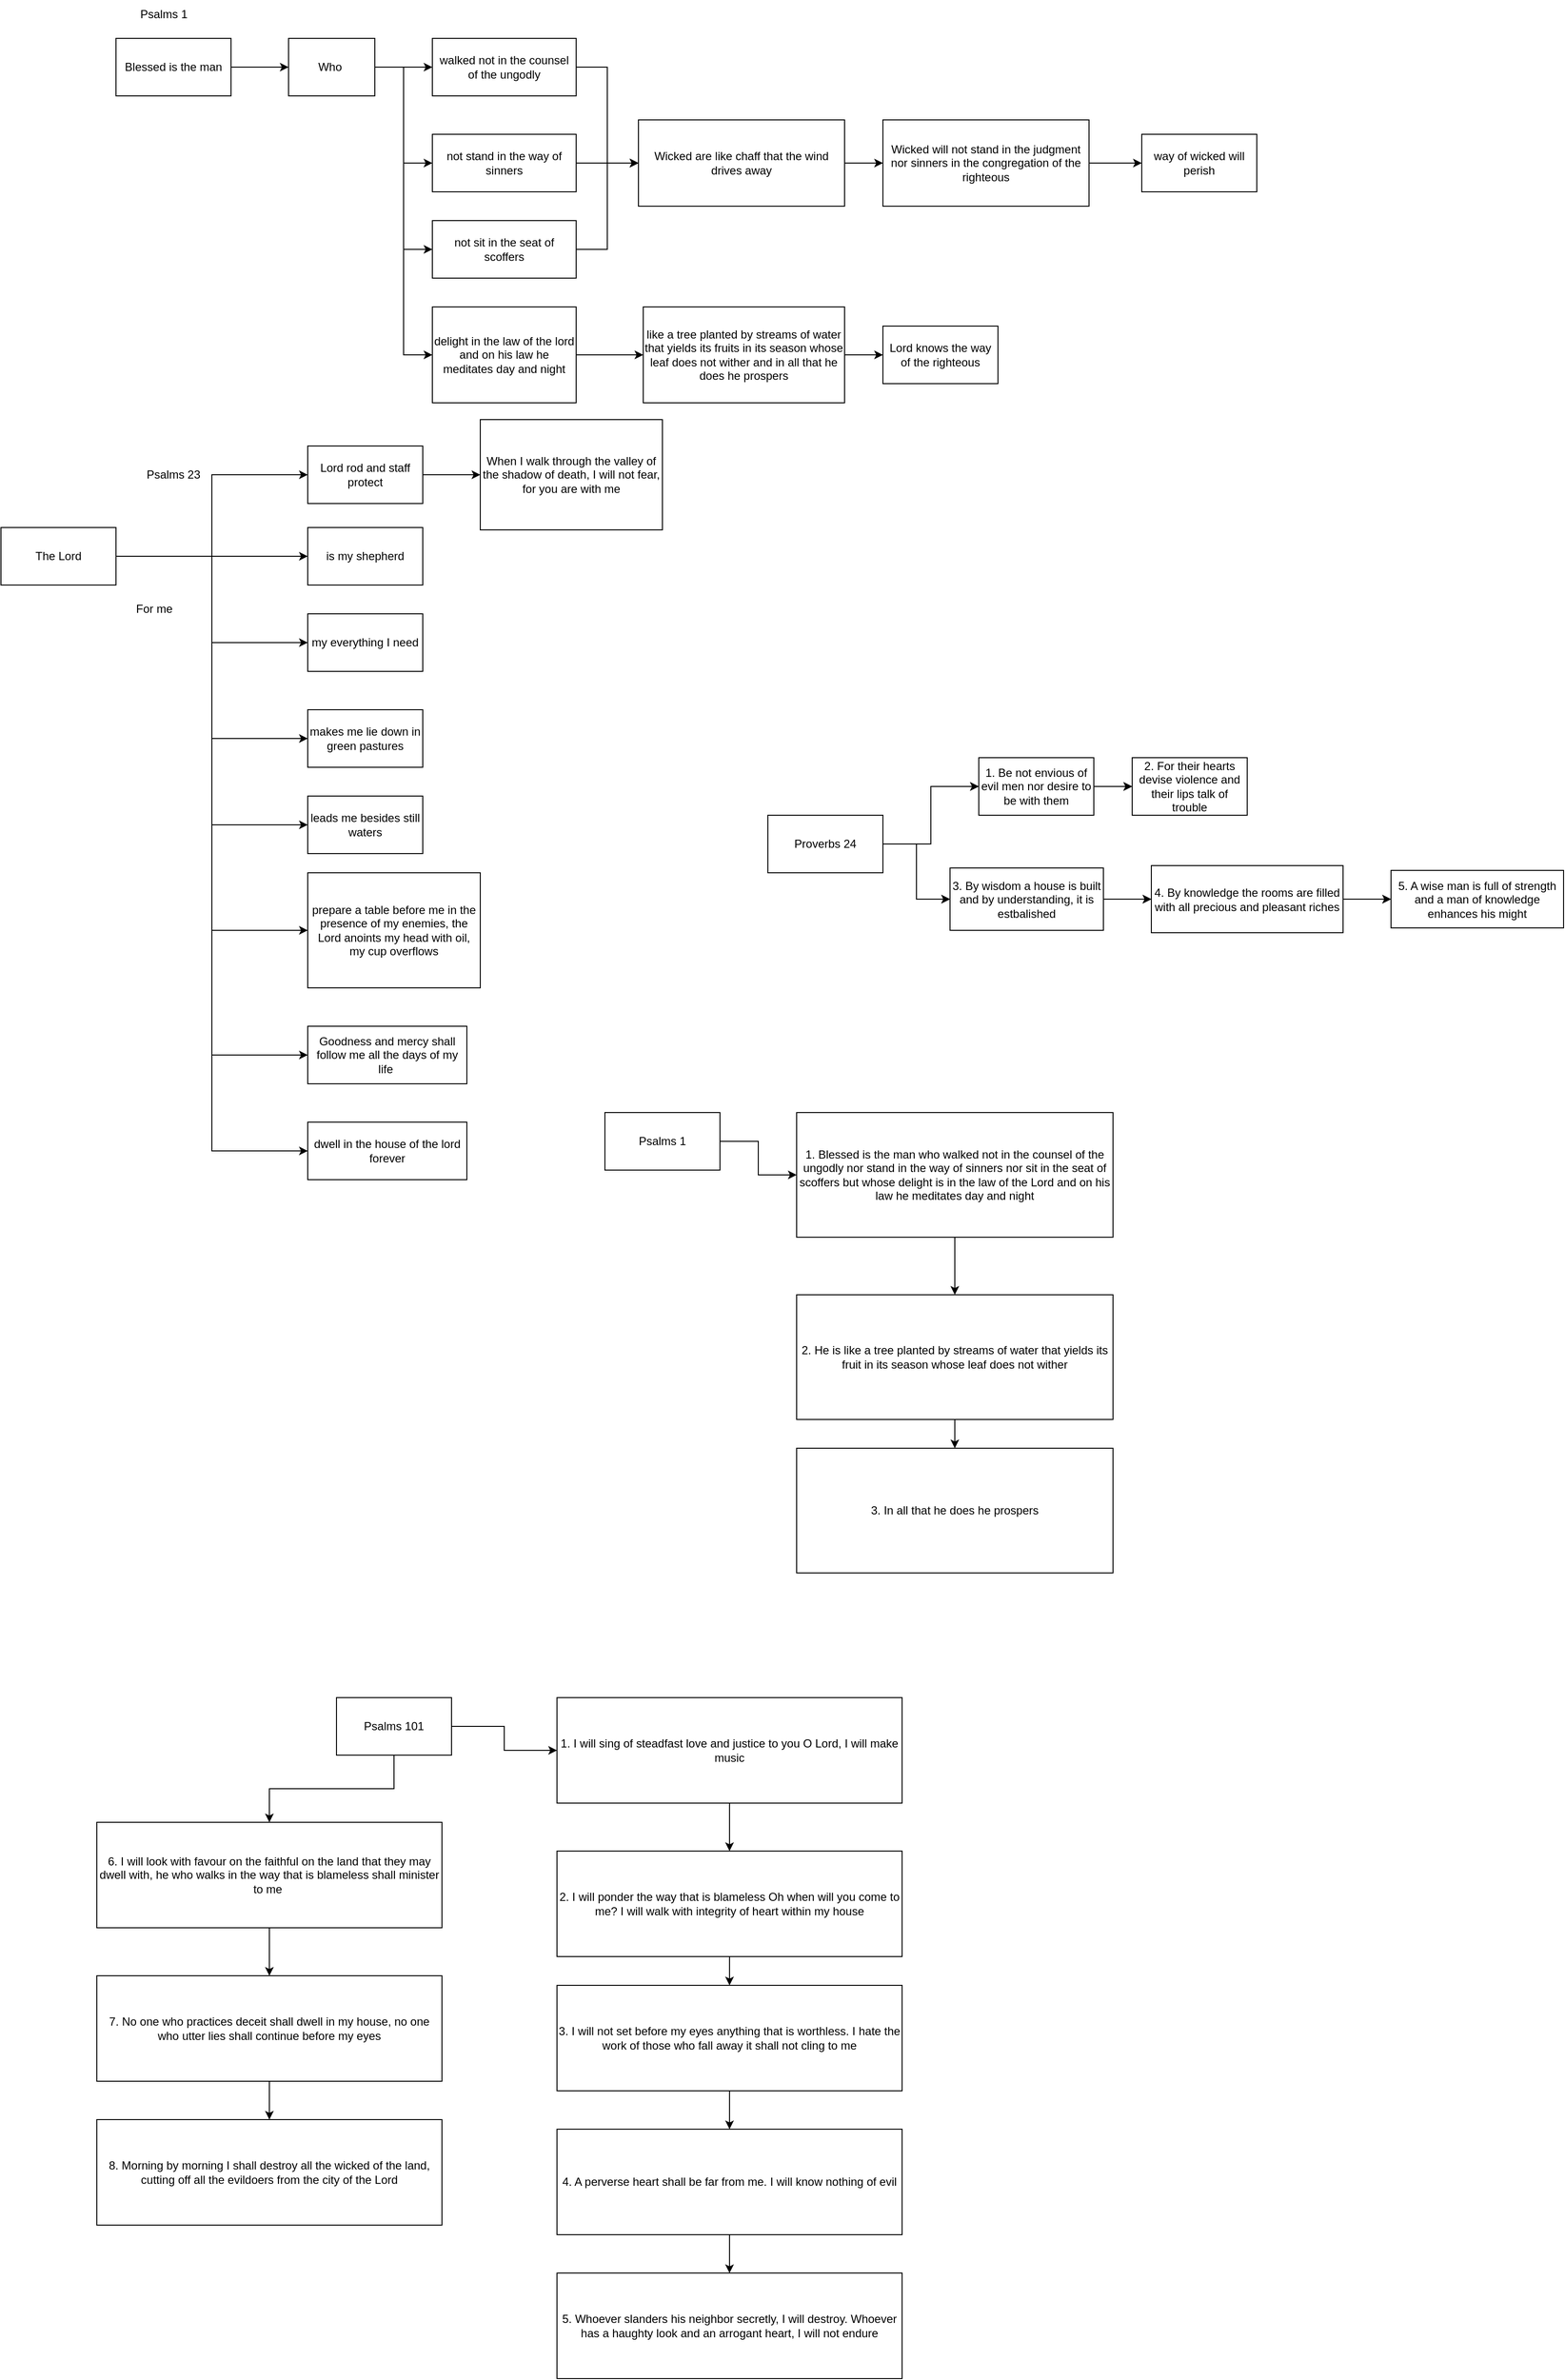 <mxfile version="24.6.5" type="github">
  <diagram name="Page-1" id="Yt8nRuSeN1MBQB41MqpO">
    <mxGraphModel dx="1096" dy="561" grid="1" gridSize="10" guides="1" tooltips="1" connect="1" arrows="1" fold="1" page="1" pageScale="1" pageWidth="827" pageHeight="1169" math="0" shadow="0">
      <root>
        <mxCell id="0" />
        <mxCell id="1" parent="0" />
        <mxCell id="XqUlQdDZhmHkDGUsW57x-1" style="edgeStyle=orthogonalEdgeStyle;rounded=0;orthogonalLoop=1;jettySize=auto;html=1;entryX=0;entryY=0.5;entryDx=0;entryDy=0;" parent="1" source="XqUlQdDZhmHkDGUsW57x-2" target="XqUlQdDZhmHkDGUsW57x-7" edge="1">
          <mxGeometry relative="1" as="geometry" />
        </mxCell>
        <mxCell id="XqUlQdDZhmHkDGUsW57x-2" value="Blessed is the man" style="rounded=0;whiteSpace=wrap;html=1;" parent="1" vertex="1">
          <mxGeometry x="130" y="120" width="120" height="60" as="geometry" />
        </mxCell>
        <mxCell id="XqUlQdDZhmHkDGUsW57x-3" style="edgeStyle=orthogonalEdgeStyle;rounded=0;orthogonalLoop=1;jettySize=auto;html=1;entryX=0;entryY=0.5;entryDx=0;entryDy=0;" parent="1" source="XqUlQdDZhmHkDGUsW57x-7" target="XqUlQdDZhmHkDGUsW57x-9" edge="1">
          <mxGeometry relative="1" as="geometry" />
        </mxCell>
        <mxCell id="XqUlQdDZhmHkDGUsW57x-4" style="edgeStyle=orthogonalEdgeStyle;rounded=0;orthogonalLoop=1;jettySize=auto;html=1;entryX=0;entryY=0.5;entryDx=0;entryDy=0;" parent="1" source="XqUlQdDZhmHkDGUsW57x-7" target="XqUlQdDZhmHkDGUsW57x-11" edge="1">
          <mxGeometry relative="1" as="geometry" />
        </mxCell>
        <mxCell id="XqUlQdDZhmHkDGUsW57x-5" style="edgeStyle=orthogonalEdgeStyle;rounded=0;orthogonalLoop=1;jettySize=auto;html=1;entryX=0;entryY=0.5;entryDx=0;entryDy=0;" parent="1" source="XqUlQdDZhmHkDGUsW57x-7" target="XqUlQdDZhmHkDGUsW57x-13" edge="1">
          <mxGeometry relative="1" as="geometry" />
        </mxCell>
        <mxCell id="XqUlQdDZhmHkDGUsW57x-6" style="edgeStyle=orthogonalEdgeStyle;rounded=0;orthogonalLoop=1;jettySize=auto;html=1;entryX=0;entryY=0.5;entryDx=0;entryDy=0;" parent="1" source="XqUlQdDZhmHkDGUsW57x-7" target="XqUlQdDZhmHkDGUsW57x-15" edge="1">
          <mxGeometry relative="1" as="geometry" />
        </mxCell>
        <mxCell id="XqUlQdDZhmHkDGUsW57x-7" value="Who&amp;nbsp;" style="rounded=0;whiteSpace=wrap;html=1;" parent="1" vertex="1">
          <mxGeometry x="310" y="120" width="90" height="60" as="geometry" />
        </mxCell>
        <mxCell id="XqUlQdDZhmHkDGUsW57x-8" style="edgeStyle=orthogonalEdgeStyle;rounded=0;orthogonalLoop=1;jettySize=auto;html=1;entryX=0;entryY=0.5;entryDx=0;entryDy=0;" parent="1" source="XqUlQdDZhmHkDGUsW57x-9" target="XqUlQdDZhmHkDGUsW57x-19" edge="1">
          <mxGeometry relative="1" as="geometry" />
        </mxCell>
        <mxCell id="XqUlQdDZhmHkDGUsW57x-9" value="walked not in the counsel of the ungodly" style="rounded=0;whiteSpace=wrap;html=1;" parent="1" vertex="1">
          <mxGeometry x="460" y="120" width="150" height="60" as="geometry" />
        </mxCell>
        <mxCell id="XqUlQdDZhmHkDGUsW57x-10" style="edgeStyle=orthogonalEdgeStyle;rounded=0;orthogonalLoop=1;jettySize=auto;html=1;entryX=0;entryY=0.5;entryDx=0;entryDy=0;" parent="1" source="XqUlQdDZhmHkDGUsW57x-11" target="XqUlQdDZhmHkDGUsW57x-19" edge="1">
          <mxGeometry relative="1" as="geometry" />
        </mxCell>
        <mxCell id="XqUlQdDZhmHkDGUsW57x-11" value="not stand in the way of sinners" style="rounded=0;whiteSpace=wrap;html=1;" parent="1" vertex="1">
          <mxGeometry x="460" y="220" width="150" height="60" as="geometry" />
        </mxCell>
        <mxCell id="XqUlQdDZhmHkDGUsW57x-12" style="edgeStyle=orthogonalEdgeStyle;rounded=0;orthogonalLoop=1;jettySize=auto;html=1;entryX=0;entryY=0.5;entryDx=0;entryDy=0;" parent="1" source="XqUlQdDZhmHkDGUsW57x-13" target="XqUlQdDZhmHkDGUsW57x-19" edge="1">
          <mxGeometry relative="1" as="geometry" />
        </mxCell>
        <mxCell id="XqUlQdDZhmHkDGUsW57x-13" value="not sit in the seat of scoffers" style="rounded=0;whiteSpace=wrap;html=1;" parent="1" vertex="1">
          <mxGeometry x="460" y="310" width="150" height="60" as="geometry" />
        </mxCell>
        <mxCell id="XqUlQdDZhmHkDGUsW57x-14" style="edgeStyle=orthogonalEdgeStyle;rounded=0;orthogonalLoop=1;jettySize=auto;html=1;entryX=0;entryY=0.5;entryDx=0;entryDy=0;" parent="1" source="XqUlQdDZhmHkDGUsW57x-15" target="XqUlQdDZhmHkDGUsW57x-17" edge="1">
          <mxGeometry relative="1" as="geometry" />
        </mxCell>
        <mxCell id="XqUlQdDZhmHkDGUsW57x-15" value="delight in the law of the lord and on his law he meditates day and night" style="rounded=0;whiteSpace=wrap;html=1;" parent="1" vertex="1">
          <mxGeometry x="460" y="400" width="150" height="100" as="geometry" />
        </mxCell>
        <mxCell id="XqUlQdDZhmHkDGUsW57x-16" style="edgeStyle=orthogonalEdgeStyle;rounded=0;orthogonalLoop=1;jettySize=auto;html=1;" parent="1" source="XqUlQdDZhmHkDGUsW57x-17" target="XqUlQdDZhmHkDGUsW57x-22" edge="1">
          <mxGeometry relative="1" as="geometry" />
        </mxCell>
        <mxCell id="XqUlQdDZhmHkDGUsW57x-17" value="like a tree planted by streams of water that yields its fruits in its season whose leaf does not wither and in all that he does he prospers" style="rounded=0;whiteSpace=wrap;html=1;" parent="1" vertex="1">
          <mxGeometry x="680" y="400" width="210" height="100" as="geometry" />
        </mxCell>
        <mxCell id="XqUlQdDZhmHkDGUsW57x-18" style="edgeStyle=orthogonalEdgeStyle;rounded=0;orthogonalLoop=1;jettySize=auto;html=1;entryX=0;entryY=0.5;entryDx=0;entryDy=0;" parent="1" source="XqUlQdDZhmHkDGUsW57x-19" target="XqUlQdDZhmHkDGUsW57x-21" edge="1">
          <mxGeometry relative="1" as="geometry" />
        </mxCell>
        <mxCell id="XqUlQdDZhmHkDGUsW57x-19" value="Wicked are like chaff that the wind drives away" style="rounded=0;whiteSpace=wrap;html=1;" parent="1" vertex="1">
          <mxGeometry x="675" y="205" width="215" height="90" as="geometry" />
        </mxCell>
        <mxCell id="XqUlQdDZhmHkDGUsW57x-20" style="edgeStyle=orthogonalEdgeStyle;rounded=0;orthogonalLoop=1;jettySize=auto;html=1;entryX=0;entryY=0.5;entryDx=0;entryDy=0;" parent="1" source="XqUlQdDZhmHkDGUsW57x-21" target="XqUlQdDZhmHkDGUsW57x-23" edge="1">
          <mxGeometry relative="1" as="geometry" />
        </mxCell>
        <mxCell id="XqUlQdDZhmHkDGUsW57x-21" value="Wicked will not stand in the judgment nor sinners in the congregation of the righteous" style="rounded=0;whiteSpace=wrap;html=1;" parent="1" vertex="1">
          <mxGeometry x="930" y="205" width="215" height="90" as="geometry" />
        </mxCell>
        <mxCell id="XqUlQdDZhmHkDGUsW57x-22" value="Lord knows the way of the righteous" style="rounded=0;whiteSpace=wrap;html=1;" parent="1" vertex="1">
          <mxGeometry x="930" y="420" width="120" height="60" as="geometry" />
        </mxCell>
        <mxCell id="XqUlQdDZhmHkDGUsW57x-23" value="way of wicked will perish" style="rounded=0;whiteSpace=wrap;html=1;" parent="1" vertex="1">
          <mxGeometry x="1200" y="220" width="120" height="60" as="geometry" />
        </mxCell>
        <mxCell id="sQagsXNtBHyBRIGIXRh2-10" style="edgeStyle=orthogonalEdgeStyle;rounded=0;orthogonalLoop=1;jettySize=auto;html=1;entryX=0;entryY=0.5;entryDx=0;entryDy=0;" parent="1" source="sQagsXNtBHyBRIGIXRh2-1" target="sQagsXNtBHyBRIGIXRh2-8" edge="1">
          <mxGeometry relative="1" as="geometry" />
        </mxCell>
        <mxCell id="sQagsXNtBHyBRIGIXRh2-16" style="edgeStyle=orthogonalEdgeStyle;rounded=0;orthogonalLoop=1;jettySize=auto;html=1;entryX=0;entryY=0.5;entryDx=0;entryDy=0;" parent="1" source="sQagsXNtBHyBRIGIXRh2-1" target="sQagsXNtBHyBRIGIXRh2-4" edge="1">
          <mxGeometry relative="1" as="geometry" />
        </mxCell>
        <mxCell id="sQagsXNtBHyBRIGIXRh2-17" style="edgeStyle=orthogonalEdgeStyle;rounded=0;orthogonalLoop=1;jettySize=auto;html=1;entryX=0;entryY=0.5;entryDx=0;entryDy=0;" parent="1" source="sQagsXNtBHyBRIGIXRh2-1" target="sQagsXNtBHyBRIGIXRh2-5" edge="1">
          <mxGeometry relative="1" as="geometry" />
        </mxCell>
        <mxCell id="sQagsXNtBHyBRIGIXRh2-18" style="edgeStyle=orthogonalEdgeStyle;rounded=0;orthogonalLoop=1;jettySize=auto;html=1;entryX=0;entryY=0.5;entryDx=0;entryDy=0;" parent="1" source="sQagsXNtBHyBRIGIXRh2-1" target="sQagsXNtBHyBRIGIXRh2-6" edge="1">
          <mxGeometry relative="1" as="geometry" />
        </mxCell>
        <mxCell id="sQagsXNtBHyBRIGIXRh2-19" style="edgeStyle=orthogonalEdgeStyle;rounded=0;orthogonalLoop=1;jettySize=auto;html=1;entryX=0;entryY=0.5;entryDx=0;entryDy=0;" parent="1" source="sQagsXNtBHyBRIGIXRh2-1" target="sQagsXNtBHyBRIGIXRh2-7" edge="1">
          <mxGeometry relative="1" as="geometry" />
        </mxCell>
        <mxCell id="sQagsXNtBHyBRIGIXRh2-20" style="edgeStyle=orthogonalEdgeStyle;rounded=0;orthogonalLoop=1;jettySize=auto;html=1;entryX=0;entryY=0.5;entryDx=0;entryDy=0;" parent="1" source="sQagsXNtBHyBRIGIXRh2-1" target="sQagsXNtBHyBRIGIXRh2-11" edge="1">
          <mxGeometry relative="1" as="geometry" />
        </mxCell>
        <mxCell id="sQagsXNtBHyBRIGIXRh2-21" style="edgeStyle=orthogonalEdgeStyle;rounded=0;orthogonalLoop=1;jettySize=auto;html=1;entryX=0;entryY=0.5;entryDx=0;entryDy=0;" parent="1" source="sQagsXNtBHyBRIGIXRh2-1" target="sQagsXNtBHyBRIGIXRh2-13" edge="1">
          <mxGeometry relative="1" as="geometry" />
        </mxCell>
        <mxCell id="sQagsXNtBHyBRIGIXRh2-22" style="edgeStyle=orthogonalEdgeStyle;rounded=0;orthogonalLoop=1;jettySize=auto;html=1;entryX=0;entryY=0.5;entryDx=0;entryDy=0;" parent="1" source="sQagsXNtBHyBRIGIXRh2-1" target="sQagsXNtBHyBRIGIXRh2-14" edge="1">
          <mxGeometry relative="1" as="geometry" />
        </mxCell>
        <mxCell id="sQagsXNtBHyBRIGIXRh2-1" value="The Lord" style="rounded=0;whiteSpace=wrap;html=1;" parent="1" vertex="1">
          <mxGeometry x="10" y="630" width="120" height="60" as="geometry" />
        </mxCell>
        <mxCell id="sQagsXNtBHyBRIGIXRh2-2" value="Psalms 1" style="text;html=1;align=center;verticalAlign=middle;whiteSpace=wrap;rounded=0;" parent="1" vertex="1">
          <mxGeometry x="150" y="80" width="60" height="30" as="geometry" />
        </mxCell>
        <mxCell id="sQagsXNtBHyBRIGIXRh2-3" value="Psalms 23" style="text;html=1;align=center;verticalAlign=middle;whiteSpace=wrap;rounded=0;" parent="1" vertex="1">
          <mxGeometry x="160" y="560" width="60" height="30" as="geometry" />
        </mxCell>
        <mxCell id="sQagsXNtBHyBRIGIXRh2-4" value="is my shepherd" style="rounded=0;whiteSpace=wrap;html=1;" parent="1" vertex="1">
          <mxGeometry x="330" y="630" width="120" height="60" as="geometry" />
        </mxCell>
        <mxCell id="sQagsXNtBHyBRIGIXRh2-5" value="my everything I need" style="rounded=0;whiteSpace=wrap;html=1;" parent="1" vertex="1">
          <mxGeometry x="330" y="720" width="120" height="60" as="geometry" />
        </mxCell>
        <mxCell id="sQagsXNtBHyBRIGIXRh2-6" value="makes me lie down in green pastures" style="rounded=0;whiteSpace=wrap;html=1;" parent="1" vertex="1">
          <mxGeometry x="330" y="820" width="120" height="60" as="geometry" />
        </mxCell>
        <mxCell id="sQagsXNtBHyBRIGIXRh2-7" value="leads me besides still waters" style="rounded=0;whiteSpace=wrap;html=1;" parent="1" vertex="1">
          <mxGeometry x="330" y="910" width="120" height="60" as="geometry" />
        </mxCell>
        <mxCell id="sQagsXNtBHyBRIGIXRh2-15" style="edgeStyle=orthogonalEdgeStyle;rounded=0;orthogonalLoop=1;jettySize=auto;html=1;" parent="1" source="sQagsXNtBHyBRIGIXRh2-8" target="sQagsXNtBHyBRIGIXRh2-9" edge="1">
          <mxGeometry relative="1" as="geometry" />
        </mxCell>
        <mxCell id="sQagsXNtBHyBRIGIXRh2-8" value="Lord rod and staff protect" style="rounded=0;whiteSpace=wrap;html=1;" parent="1" vertex="1">
          <mxGeometry x="330" y="545" width="120" height="60" as="geometry" />
        </mxCell>
        <mxCell id="sQagsXNtBHyBRIGIXRh2-9" value="When I walk through the valley of the shadow of death, I will not fear, for you are with me" style="rounded=0;whiteSpace=wrap;html=1;" parent="1" vertex="1">
          <mxGeometry x="510" y="517.5" width="190" height="115" as="geometry" />
        </mxCell>
        <mxCell id="sQagsXNtBHyBRIGIXRh2-11" value="prepare a table before me in the presence of my enemies, the Lord anoints my head with oil, my cup overflows" style="rounded=0;whiteSpace=wrap;html=1;" parent="1" vertex="1">
          <mxGeometry x="330" y="990" width="180" height="120" as="geometry" />
        </mxCell>
        <mxCell id="sQagsXNtBHyBRIGIXRh2-13" value="Goodness and mercy shall follow me all the days of my life&amp;nbsp;" style="rounded=0;whiteSpace=wrap;html=1;" parent="1" vertex="1">
          <mxGeometry x="330" y="1150" width="166" height="60" as="geometry" />
        </mxCell>
        <mxCell id="sQagsXNtBHyBRIGIXRh2-14" value="dwell in the house of the lord forever" style="rounded=0;whiteSpace=wrap;html=1;" parent="1" vertex="1">
          <mxGeometry x="330" y="1250" width="166" height="60" as="geometry" />
        </mxCell>
        <mxCell id="sQagsXNtBHyBRIGIXRh2-24" value="For me" style="text;html=1;align=center;verticalAlign=middle;whiteSpace=wrap;rounded=0;" parent="1" vertex="1">
          <mxGeometry x="140" y="700" width="60" height="30" as="geometry" />
        </mxCell>
        <mxCell id="0zMp9AifSCuBAD5S9LqY-5" style="edgeStyle=orthogonalEdgeStyle;rounded=0;orthogonalLoop=1;jettySize=auto;html=1;" parent="1" source="0zMp9AifSCuBAD5S9LqY-1" target="0zMp9AifSCuBAD5S9LqY-2" edge="1">
          <mxGeometry relative="1" as="geometry" />
        </mxCell>
        <mxCell id="0zMp9AifSCuBAD5S9LqY-1" value="Psalms 1" style="rounded=0;whiteSpace=wrap;html=1;" parent="1" vertex="1">
          <mxGeometry x="640" y="1240" width="120" height="60" as="geometry" />
        </mxCell>
        <mxCell id="0zMp9AifSCuBAD5S9LqY-6" style="edgeStyle=orthogonalEdgeStyle;rounded=0;orthogonalLoop=1;jettySize=auto;html=1;" parent="1" source="0zMp9AifSCuBAD5S9LqY-2" target="0zMp9AifSCuBAD5S9LqY-3" edge="1">
          <mxGeometry relative="1" as="geometry" />
        </mxCell>
        <mxCell id="0zMp9AifSCuBAD5S9LqY-2" value="1. Blessed is the man who walked not in the counsel of the ungodly nor stand in the way of sinners nor sit in the seat of scoffers but whose delight is in the law of the Lord and on his law he meditates day and night" style="rounded=0;whiteSpace=wrap;html=1;" parent="1" vertex="1">
          <mxGeometry x="840" y="1240" width="330" height="130" as="geometry" />
        </mxCell>
        <mxCell id="0zMp9AifSCuBAD5S9LqY-7" style="edgeStyle=orthogonalEdgeStyle;rounded=0;orthogonalLoop=1;jettySize=auto;html=1;entryX=0.5;entryY=0;entryDx=0;entryDy=0;" parent="1" source="0zMp9AifSCuBAD5S9LqY-3" target="0zMp9AifSCuBAD5S9LqY-4" edge="1">
          <mxGeometry relative="1" as="geometry" />
        </mxCell>
        <mxCell id="0zMp9AifSCuBAD5S9LqY-3" value="2. He is like a tree planted by streams of water that yields its fruit in its season whose leaf does not wither" style="rounded=0;whiteSpace=wrap;html=1;" parent="1" vertex="1">
          <mxGeometry x="840" y="1430" width="330" height="130" as="geometry" />
        </mxCell>
        <mxCell id="0zMp9AifSCuBAD5S9LqY-4" value="3. In all that he does he prospers" style="rounded=0;whiteSpace=wrap;html=1;" parent="1" vertex="1">
          <mxGeometry x="840" y="1590" width="330" height="130" as="geometry" />
        </mxCell>
        <mxCell id="Rtc9xolQifaJStnuledt-7" style="edgeStyle=orthogonalEdgeStyle;rounded=0;orthogonalLoop=1;jettySize=auto;html=1;entryX=0;entryY=0.5;entryDx=0;entryDy=0;" parent="1" source="Rtc9xolQifaJStnuledt-1" target="Rtc9xolQifaJStnuledt-2" edge="1">
          <mxGeometry relative="1" as="geometry" />
        </mxCell>
        <mxCell id="Rtc9xolQifaJStnuledt-9" style="edgeStyle=orthogonalEdgeStyle;rounded=0;orthogonalLoop=1;jettySize=auto;html=1;entryX=0;entryY=0.5;entryDx=0;entryDy=0;" parent="1" source="Rtc9xolQifaJStnuledt-1" target="Rtc9xolQifaJStnuledt-4" edge="1">
          <mxGeometry relative="1" as="geometry" />
        </mxCell>
        <mxCell id="Rtc9xolQifaJStnuledt-1" value="Proverbs 24" style="rounded=0;whiteSpace=wrap;html=1;" parent="1" vertex="1">
          <mxGeometry x="810" y="930" width="120" height="60" as="geometry" />
        </mxCell>
        <mxCell id="Rtc9xolQifaJStnuledt-8" style="edgeStyle=orthogonalEdgeStyle;rounded=0;orthogonalLoop=1;jettySize=auto;html=1;" parent="1" source="Rtc9xolQifaJStnuledt-2" target="Rtc9xolQifaJStnuledt-3" edge="1">
          <mxGeometry relative="1" as="geometry" />
        </mxCell>
        <mxCell id="Rtc9xolQifaJStnuledt-2" value="1. Be not envious of evil men nor desire to be with them" style="rounded=0;whiteSpace=wrap;html=1;" parent="1" vertex="1">
          <mxGeometry x="1030" y="870" width="120" height="60" as="geometry" />
        </mxCell>
        <mxCell id="Rtc9xolQifaJStnuledt-3" value="2. For their hearts devise violence and their lips talk of trouble" style="rounded=0;whiteSpace=wrap;html=1;" parent="1" vertex="1">
          <mxGeometry x="1190" y="870" width="120" height="60" as="geometry" />
        </mxCell>
        <mxCell id="Rtc9xolQifaJStnuledt-10" style="edgeStyle=orthogonalEdgeStyle;rounded=0;orthogonalLoop=1;jettySize=auto;html=1;" parent="1" source="Rtc9xolQifaJStnuledt-4" target="Rtc9xolQifaJStnuledt-5" edge="1">
          <mxGeometry relative="1" as="geometry" />
        </mxCell>
        <mxCell id="Rtc9xolQifaJStnuledt-4" value="3. By wisdom a house is built and by understanding, it is estbalished" style="rounded=0;whiteSpace=wrap;html=1;" parent="1" vertex="1">
          <mxGeometry x="1000" y="985" width="160" height="65" as="geometry" />
        </mxCell>
        <mxCell id="Rtc9xolQifaJStnuledt-11" style="edgeStyle=orthogonalEdgeStyle;rounded=0;orthogonalLoop=1;jettySize=auto;html=1;entryX=0;entryY=0.5;entryDx=0;entryDy=0;" parent="1" source="Rtc9xolQifaJStnuledt-5" target="Rtc9xolQifaJStnuledt-6" edge="1">
          <mxGeometry relative="1" as="geometry" />
        </mxCell>
        <mxCell id="Rtc9xolQifaJStnuledt-5" value="4. By knowledge the rooms are filled with all precious and pleasant riches" style="rounded=0;whiteSpace=wrap;html=1;" parent="1" vertex="1">
          <mxGeometry x="1210" y="982.5" width="200" height="70" as="geometry" />
        </mxCell>
        <mxCell id="Rtc9xolQifaJStnuledt-6" value="5. A wise man is full of strength and a man of knowledge enhances his might" style="rounded=0;whiteSpace=wrap;html=1;" parent="1" vertex="1">
          <mxGeometry x="1460" y="987.5" width="180" height="60" as="geometry" />
        </mxCell>
        <mxCell id="s3U2sGRBht4TqHa3pAtl-1" style="edgeStyle=orthogonalEdgeStyle;rounded=0;orthogonalLoop=1;jettySize=auto;html=1;entryX=0;entryY=0.5;entryDx=0;entryDy=0;" parent="1" source="s3U2sGRBht4TqHa3pAtl-3" target="s3U2sGRBht4TqHa3pAtl-5" edge="1">
          <mxGeometry relative="1" as="geometry" />
        </mxCell>
        <mxCell id="s3U2sGRBht4TqHa3pAtl-2" style="edgeStyle=orthogonalEdgeStyle;rounded=0;orthogonalLoop=1;jettySize=auto;html=1;entryX=0;entryY=0.5;entryDx=0;entryDy=0;" parent="1" source="s3U2sGRBht4TqHa3pAtl-3" target="s3U2sGRBht4TqHa3pAtl-8" edge="1">
          <mxGeometry relative="1" as="geometry" />
        </mxCell>
        <mxCell id="s3U2sGRBht4TqHa3pAtl-3" value="Proverbs 24" style="rounded=0;whiteSpace=wrap;html=1;" parent="1" vertex="1">
          <mxGeometry x="810" y="930" width="120" height="60" as="geometry" />
        </mxCell>
        <mxCell id="s3U2sGRBht4TqHa3pAtl-4" style="edgeStyle=orthogonalEdgeStyle;rounded=0;orthogonalLoop=1;jettySize=auto;html=1;" parent="1" source="s3U2sGRBht4TqHa3pAtl-5" target="s3U2sGRBht4TqHa3pAtl-6" edge="1">
          <mxGeometry relative="1" as="geometry" />
        </mxCell>
        <mxCell id="s3U2sGRBht4TqHa3pAtl-5" value="1. Be not envious of evil men nor desire to be with them" style="rounded=0;whiteSpace=wrap;html=1;" parent="1" vertex="1">
          <mxGeometry x="1030" y="870" width="120" height="60" as="geometry" />
        </mxCell>
        <mxCell id="s3U2sGRBht4TqHa3pAtl-6" value="2. For their hearts devise violence and their lips talk of trouble" style="rounded=0;whiteSpace=wrap;html=1;" parent="1" vertex="1">
          <mxGeometry x="1190" y="870" width="120" height="60" as="geometry" />
        </mxCell>
        <mxCell id="s3U2sGRBht4TqHa3pAtl-7" style="edgeStyle=orthogonalEdgeStyle;rounded=0;orthogonalLoop=1;jettySize=auto;html=1;" parent="1" source="s3U2sGRBht4TqHa3pAtl-8" target="s3U2sGRBht4TqHa3pAtl-10" edge="1">
          <mxGeometry relative="1" as="geometry" />
        </mxCell>
        <mxCell id="s3U2sGRBht4TqHa3pAtl-8" value="3. By wisdom a house is built and by understanding, it is estbalished" style="rounded=0;whiteSpace=wrap;html=1;" parent="1" vertex="1">
          <mxGeometry x="1000" y="985" width="160" height="65" as="geometry" />
        </mxCell>
        <mxCell id="s3U2sGRBht4TqHa3pAtl-9" style="edgeStyle=orthogonalEdgeStyle;rounded=0;orthogonalLoop=1;jettySize=auto;html=1;entryX=0;entryY=0.5;entryDx=0;entryDy=0;" parent="1" source="s3U2sGRBht4TqHa3pAtl-10" target="s3U2sGRBht4TqHa3pAtl-11" edge="1">
          <mxGeometry relative="1" as="geometry" />
        </mxCell>
        <mxCell id="s3U2sGRBht4TqHa3pAtl-10" value="4. By knowledge the rooms are filled with all precious and pleasant riches" style="rounded=0;whiteSpace=wrap;html=1;" parent="1" vertex="1">
          <mxGeometry x="1210" y="982.5" width="200" height="70" as="geometry" />
        </mxCell>
        <mxCell id="s3U2sGRBht4TqHa3pAtl-11" value="5. A wise man is full of strength and a man of knowledge enhances his might" style="rounded=0;whiteSpace=wrap;html=1;" parent="1" vertex="1">
          <mxGeometry x="1460" y="987.5" width="180" height="60" as="geometry" />
        </mxCell>
        <mxCell id="0FVXe4cKeMs9D_usokHY-10" style="edgeStyle=orthogonalEdgeStyle;rounded=0;orthogonalLoop=1;jettySize=auto;html=1;entryX=0;entryY=0.5;entryDx=0;entryDy=0;" edge="1" parent="1" source="0FVXe4cKeMs9D_usokHY-1" target="0FVXe4cKeMs9D_usokHY-2">
          <mxGeometry relative="1" as="geometry" />
        </mxCell>
        <mxCell id="0FVXe4cKeMs9D_usokHY-16" style="edgeStyle=orthogonalEdgeStyle;rounded=0;orthogonalLoop=1;jettySize=auto;html=1;" edge="1" parent="1" source="0FVXe4cKeMs9D_usokHY-1" target="0FVXe4cKeMs9D_usokHY-7">
          <mxGeometry relative="1" as="geometry" />
        </mxCell>
        <mxCell id="0FVXe4cKeMs9D_usokHY-1" value="Psalms 101" style="rounded=0;whiteSpace=wrap;html=1;" vertex="1" parent="1">
          <mxGeometry x="360" y="1850" width="120" height="60" as="geometry" />
        </mxCell>
        <mxCell id="0FVXe4cKeMs9D_usokHY-11" style="edgeStyle=orthogonalEdgeStyle;rounded=0;orthogonalLoop=1;jettySize=auto;html=1;" edge="1" parent="1" source="0FVXe4cKeMs9D_usokHY-2" target="0FVXe4cKeMs9D_usokHY-3">
          <mxGeometry relative="1" as="geometry" />
        </mxCell>
        <mxCell id="0FVXe4cKeMs9D_usokHY-2" value="1. I will sing of steadfast love and justice to you O Lord, I will make music" style="rounded=0;whiteSpace=wrap;html=1;" vertex="1" parent="1">
          <mxGeometry x="590" y="1850" width="360" height="110" as="geometry" />
        </mxCell>
        <mxCell id="0FVXe4cKeMs9D_usokHY-12" style="edgeStyle=orthogonalEdgeStyle;rounded=0;orthogonalLoop=1;jettySize=auto;html=1;" edge="1" parent="1" source="0FVXe4cKeMs9D_usokHY-3" target="0FVXe4cKeMs9D_usokHY-4">
          <mxGeometry relative="1" as="geometry" />
        </mxCell>
        <mxCell id="0FVXe4cKeMs9D_usokHY-3" value="2. I will ponder the way that is blameless Oh when will you come to me? I will walk with integrity of heart within my house" style="rounded=0;whiteSpace=wrap;html=1;" vertex="1" parent="1">
          <mxGeometry x="590" y="2010" width="360" height="110" as="geometry" />
        </mxCell>
        <mxCell id="0FVXe4cKeMs9D_usokHY-13" style="edgeStyle=orthogonalEdgeStyle;rounded=0;orthogonalLoop=1;jettySize=auto;html=1;entryX=0.5;entryY=0;entryDx=0;entryDy=0;" edge="1" parent="1" source="0FVXe4cKeMs9D_usokHY-4" target="0FVXe4cKeMs9D_usokHY-5">
          <mxGeometry relative="1" as="geometry" />
        </mxCell>
        <mxCell id="0FVXe4cKeMs9D_usokHY-4" value="3. I will not set before my eyes anything that is worthless. I hate the work of those who fall away it shall not cling to me" style="rounded=0;whiteSpace=wrap;html=1;" vertex="1" parent="1">
          <mxGeometry x="590" y="2150" width="360" height="110" as="geometry" />
        </mxCell>
        <mxCell id="0FVXe4cKeMs9D_usokHY-15" style="edgeStyle=orthogonalEdgeStyle;rounded=0;orthogonalLoop=1;jettySize=auto;html=1;" edge="1" parent="1" source="0FVXe4cKeMs9D_usokHY-5" target="0FVXe4cKeMs9D_usokHY-6">
          <mxGeometry relative="1" as="geometry" />
        </mxCell>
        <mxCell id="0FVXe4cKeMs9D_usokHY-5" value="4. A perverse heart shall be far from me. I will know nothing of evil" style="rounded=0;whiteSpace=wrap;html=1;" vertex="1" parent="1">
          <mxGeometry x="590" y="2300" width="360" height="110" as="geometry" />
        </mxCell>
        <mxCell id="0FVXe4cKeMs9D_usokHY-6" value="5. Whoever slanders his neighbor secretly, I will destroy. Whoever has a haughty look and an arrogant heart, I will not endure" style="rounded=0;whiteSpace=wrap;html=1;" vertex="1" parent="1">
          <mxGeometry x="590" y="2450" width="360" height="110" as="geometry" />
        </mxCell>
        <mxCell id="0FVXe4cKeMs9D_usokHY-17" style="edgeStyle=orthogonalEdgeStyle;rounded=0;orthogonalLoop=1;jettySize=auto;html=1;" edge="1" parent="1" source="0FVXe4cKeMs9D_usokHY-7" target="0FVXe4cKeMs9D_usokHY-8">
          <mxGeometry relative="1" as="geometry" />
        </mxCell>
        <mxCell id="0FVXe4cKeMs9D_usokHY-7" value="6. I will look with favour on the faithful on the land that they may dwell with, he who walks in the way that is blameless shall minister to me&amp;nbsp;" style="rounded=0;whiteSpace=wrap;html=1;" vertex="1" parent="1">
          <mxGeometry x="110" y="1980" width="360" height="110" as="geometry" />
        </mxCell>
        <mxCell id="0FVXe4cKeMs9D_usokHY-18" style="edgeStyle=orthogonalEdgeStyle;rounded=0;orthogonalLoop=1;jettySize=auto;html=1;" edge="1" parent="1" source="0FVXe4cKeMs9D_usokHY-8" target="0FVXe4cKeMs9D_usokHY-9">
          <mxGeometry relative="1" as="geometry" />
        </mxCell>
        <mxCell id="0FVXe4cKeMs9D_usokHY-8" value="7. No one who practices deceit shall dwell in my house, no one who utter lies shall continue before my eyes" style="rounded=0;whiteSpace=wrap;html=1;" vertex="1" parent="1">
          <mxGeometry x="110" y="2140" width="360" height="110" as="geometry" />
        </mxCell>
        <mxCell id="0FVXe4cKeMs9D_usokHY-9" value="8. Morning by morning I shall destroy all the wicked of the land, cutting off all the evildoers from the city of the Lord" style="rounded=0;whiteSpace=wrap;html=1;" vertex="1" parent="1">
          <mxGeometry x="110" y="2290" width="360" height="110" as="geometry" />
        </mxCell>
      </root>
    </mxGraphModel>
  </diagram>
</mxfile>
